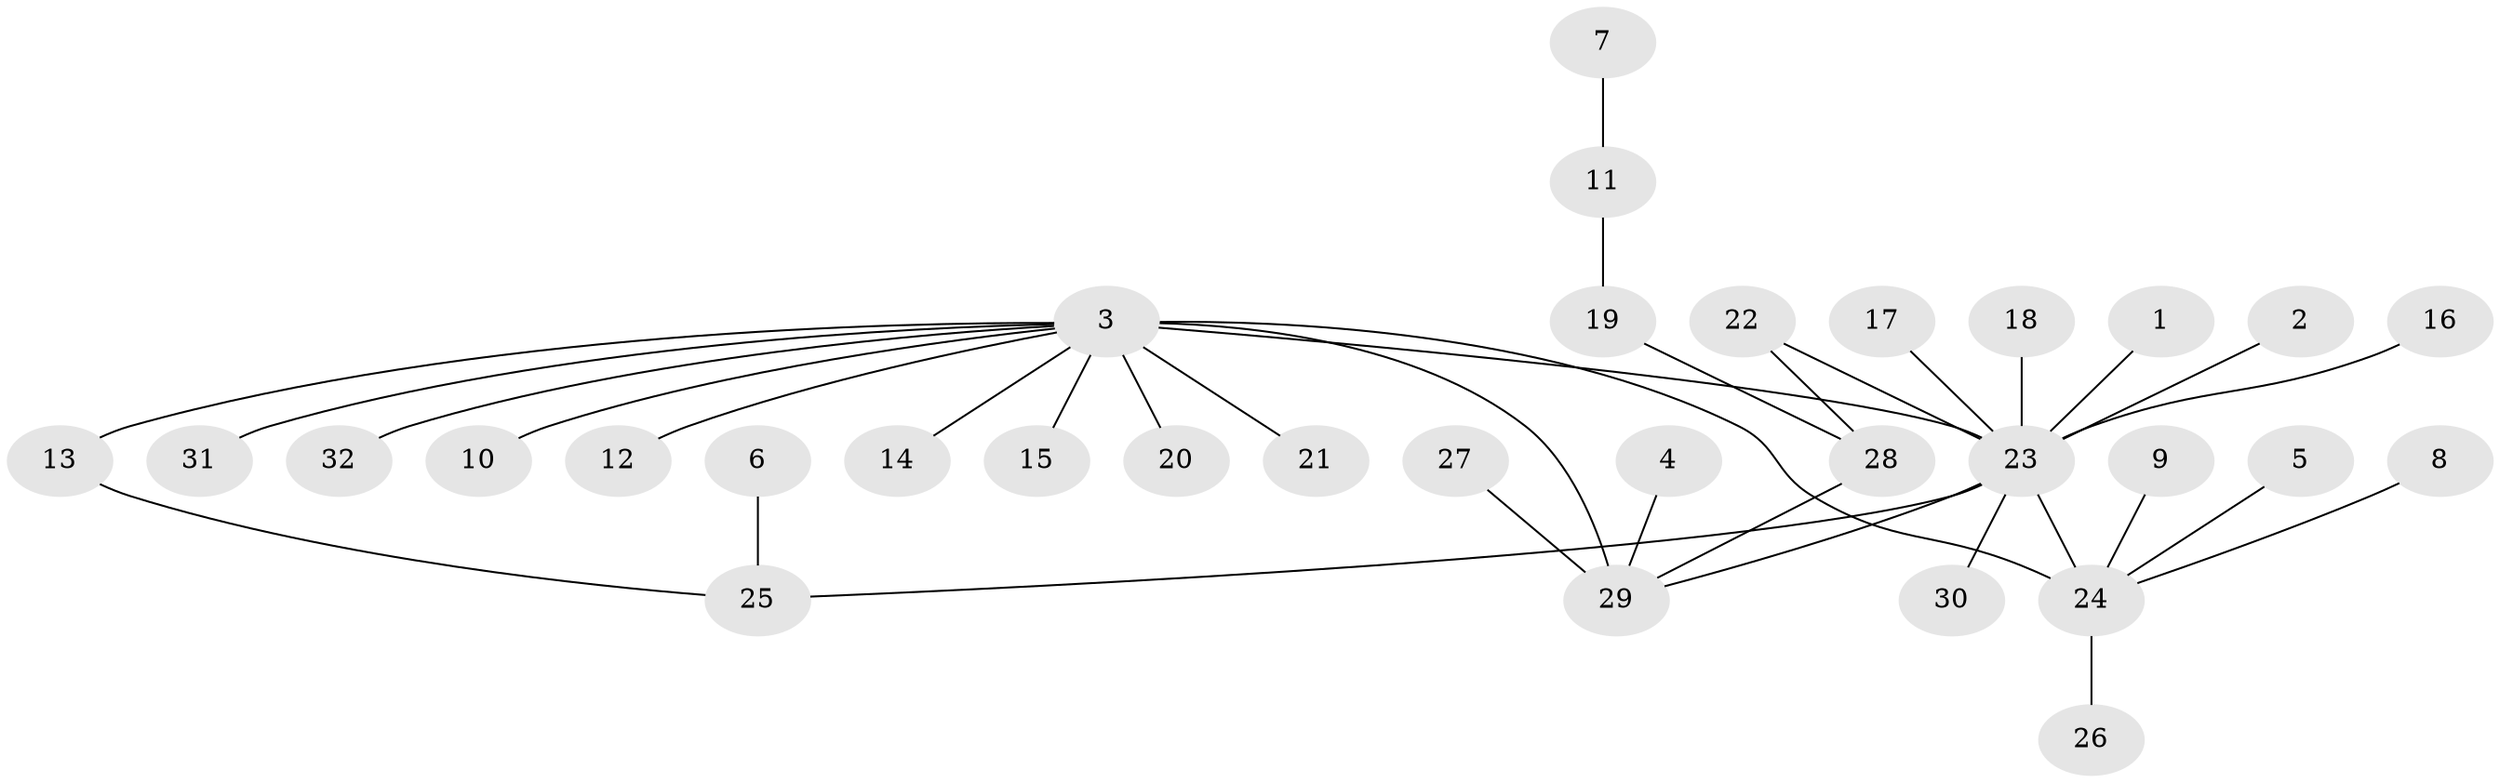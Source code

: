 // original degree distribution, {2: 0.2033898305084746, 18: 0.01694915254237288, 10: 0.01694915254237288, 3: 0.11864406779661017, 6: 0.01694915254237288, 5: 0.05084745762711865, 1: 0.5254237288135594, 4: 0.03389830508474576, 7: 0.01694915254237288}
// Generated by graph-tools (version 1.1) at 2025/26/03/09/25 03:26:05]
// undirected, 32 vertices, 35 edges
graph export_dot {
graph [start="1"]
  node [color=gray90,style=filled];
  1;
  2;
  3;
  4;
  5;
  6;
  7;
  8;
  9;
  10;
  11;
  12;
  13;
  14;
  15;
  16;
  17;
  18;
  19;
  20;
  21;
  22;
  23;
  24;
  25;
  26;
  27;
  28;
  29;
  30;
  31;
  32;
  1 -- 23 [weight=1.0];
  2 -- 23 [weight=1.0];
  3 -- 10 [weight=1.0];
  3 -- 12 [weight=1.0];
  3 -- 13 [weight=1.0];
  3 -- 14 [weight=1.0];
  3 -- 15 [weight=1.0];
  3 -- 20 [weight=2.0];
  3 -- 21 [weight=1.0];
  3 -- 23 [weight=2.0];
  3 -- 24 [weight=2.0];
  3 -- 29 [weight=2.0];
  3 -- 31 [weight=1.0];
  3 -- 32 [weight=3.0];
  4 -- 29 [weight=1.0];
  5 -- 24 [weight=1.0];
  6 -- 25 [weight=1.0];
  7 -- 11 [weight=1.0];
  8 -- 24 [weight=1.0];
  9 -- 24 [weight=1.0];
  11 -- 19 [weight=1.0];
  13 -- 25 [weight=1.0];
  16 -- 23 [weight=2.0];
  17 -- 23 [weight=1.0];
  18 -- 23 [weight=1.0];
  19 -- 28 [weight=1.0];
  22 -- 23 [weight=1.0];
  22 -- 28 [weight=1.0];
  23 -- 24 [weight=2.0];
  23 -- 25 [weight=1.0];
  23 -- 29 [weight=1.0];
  23 -- 30 [weight=1.0];
  24 -- 26 [weight=1.0];
  27 -- 29 [weight=1.0];
  28 -- 29 [weight=1.0];
}
